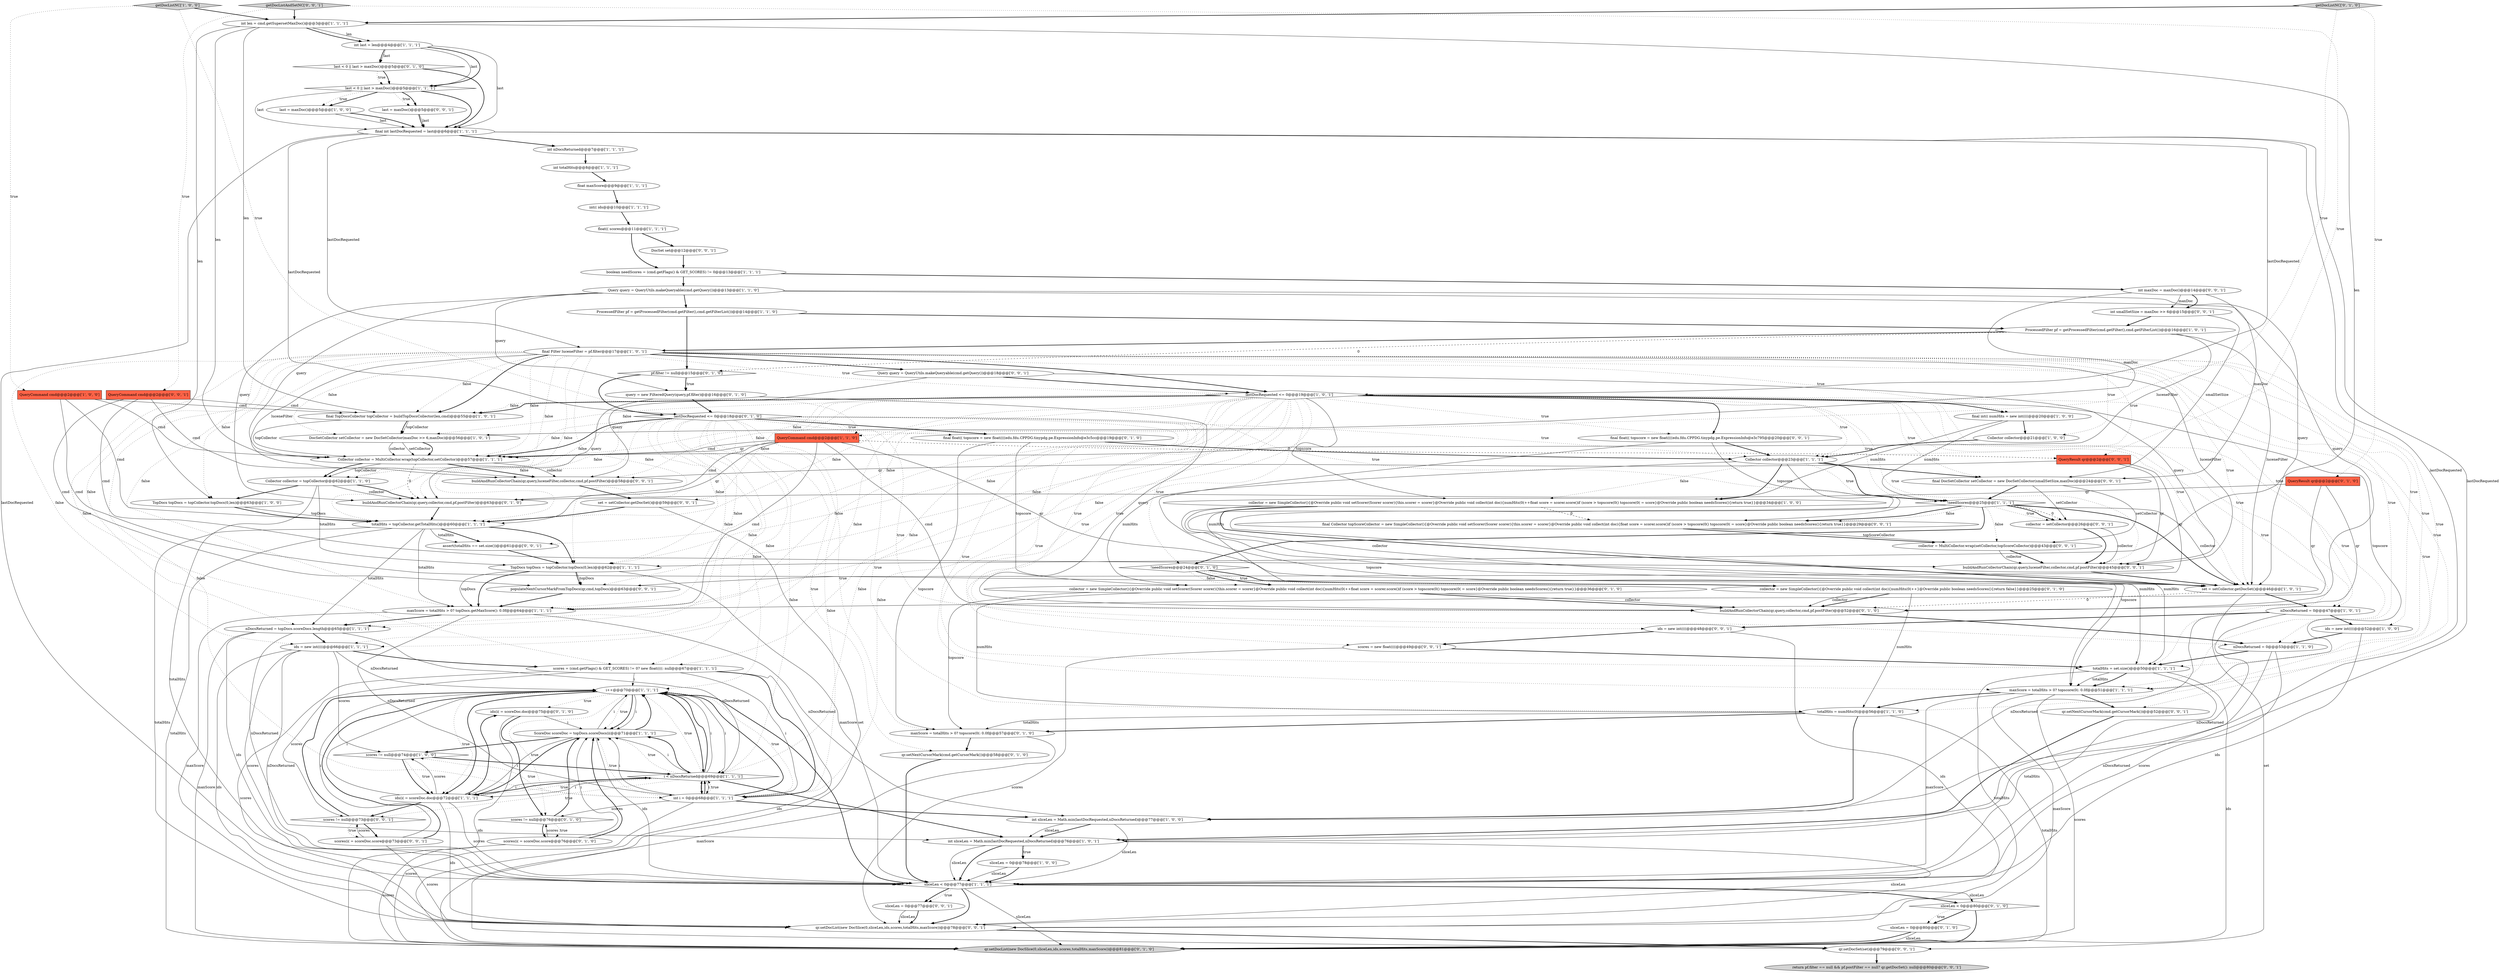 digraph {
34 [style = filled, label = "nDocsReturned = 0@@@47@@@['1', '0', '1']", fillcolor = white, shape = ellipse image = "AAA0AAABBB1BBB"];
41 [style = filled, label = "ids = new int((((@@@66@@@['1', '1', '1']", fillcolor = white, shape = ellipse image = "AAA0AAABBB1BBB"];
52 [style = filled, label = "query = new FilteredQuery(query,pf.filter)@@@16@@@['0', '1', '0']", fillcolor = white, shape = ellipse image = "AAA1AAABBB2BBB"];
36 [style = filled, label = "Query query = QueryUtils.makeQueryable(cmd.getQuery())@@@13@@@['1', '1', '0']", fillcolor = white, shape = ellipse image = "AAA0AAABBB1BBB"];
72 [style = filled, label = "collector = setCollector@@@26@@@['0', '0', '1']", fillcolor = white, shape = ellipse image = "AAA0AAABBB3BBB"];
3 [style = filled, label = "ProcessedFilter pf = getProcessedFilter(cmd.getFilter(),cmd.getFilterList())@@@16@@@['1', '0', '1']", fillcolor = white, shape = ellipse image = "AAA0AAABBB1BBB"];
33 [style = filled, label = "nDocsReturned = 0@@@53@@@['1', '1', '0']", fillcolor = white, shape = ellipse image = "AAA0AAABBB1BBB"];
67 [style = filled, label = "ids(i( = scoreDoc.doc@@@75@@@['0', '1', '0']", fillcolor = white, shape = ellipse image = "AAA0AAABBB2BBB"];
68 [style = filled, label = "QueryResult qr@@@2@@@['0', '1', '0']", fillcolor = tomato, shape = box image = "AAA0AAABBB2BBB"];
21 [style = filled, label = "scores = (cmd.getFlags() & GET_SCORES) != 0? new float((((: null@@@67@@@['1', '1', '1']", fillcolor = white, shape = ellipse image = "AAA0AAABBB1BBB"];
32 [style = filled, label = "Collector collector = MultiCollector.wrap(topCollector,setCollector)@@@57@@@['1', '1', '1']", fillcolor = white, shape = ellipse image = "AAA0AAABBB1BBB"];
89 [style = filled, label = "set = setCollector.getDocSet()@@@59@@@['0', '0', '1']", fillcolor = white, shape = ellipse image = "AAA0AAABBB3BBB"];
30 [style = filled, label = "sliceLen < 0@@@77@@@['1', '1', '1']", fillcolor = white, shape = diamond image = "AAA0AAABBB1BBB"];
15 [style = filled, label = "i++@@@70@@@['1', '1', '1']", fillcolor = white, shape = ellipse image = "AAA0AAABBB1BBB"];
79 [style = filled, label = "final float(( topscore = new float((((edu.fdu.CPPDG.tinypdg.pe.ExpressionInfo@e3c795@@@20@@@['0', '0', '1']", fillcolor = white, shape = ellipse image = "AAA0AAABBB3BBB"];
84 [style = filled, label = "qr.setDocList(new DocSlice(0,sliceLen,ids,scores,totalHits,maxScore))@@@78@@@['0', '0', '1']", fillcolor = white, shape = ellipse image = "AAA0AAABBB3BBB"];
93 [style = filled, label = "populateNextCursorMarkFromTopDocs(qr,cmd,topDocs)@@@63@@@['0', '0', '1']", fillcolor = white, shape = ellipse image = "AAA0AAABBB3BBB"];
6 [style = filled, label = "int last = len@@@4@@@['1', '1', '1']", fillcolor = white, shape = ellipse image = "AAA0AAABBB1BBB"];
90 [style = filled, label = "collector = MultiCollector.wrap(setCollector,topScoreCollector)@@@43@@@['0', '0', '1']", fillcolor = white, shape = ellipse image = "AAA0AAABBB3BBB"];
75 [style = filled, label = "scores(i( = scoreDoc.score@@@73@@@['0', '0', '1']", fillcolor = white, shape = ellipse image = "AAA0AAABBB3BBB"];
63 [style = filled, label = "sliceLen < 0@@@80@@@['0', '1', '0']", fillcolor = white, shape = diamond image = "AAA0AAABBB2BBB"];
65 [style = filled, label = "last < 0 || last > maxDoc()@@@5@@@['0', '1', '0']", fillcolor = white, shape = diamond image = "AAA0AAABBB2BBB"];
22 [style = filled, label = "totalHits = set.size()@@@50@@@['1', '1', '1']", fillcolor = white, shape = ellipse image = "AAA0AAABBB1BBB"];
57 [style = filled, label = "qr.setNextCursorMark(cmd.getCursorMark())@@@58@@@['0', '1', '0']", fillcolor = white, shape = ellipse image = "AAA0AAABBB2BBB"];
20 [style = filled, label = "float maxScore@@@9@@@['1', '1', '1']", fillcolor = white, shape = ellipse image = "AAA0AAABBB1BBB"];
56 [style = filled, label = "scores(i( = scoreDoc.score@@@76@@@['0', '1', '0']", fillcolor = white, shape = ellipse image = "AAA0AAABBB2BBB"];
83 [style = filled, label = "scores = new float((((@@@49@@@['0', '0', '1']", fillcolor = white, shape = ellipse image = "AAA0AAABBB3BBB"];
0 [style = filled, label = "int len = cmd.getSupersetMaxDoc()@@@3@@@['1', '1', '1']", fillcolor = white, shape = ellipse image = "AAA0AAABBB1BBB"];
53 [style = filled, label = "collector = new SimpleCollector(){@Override public void setScorer(Scorer scorer){this.scorer = scorer}@Override public void collect(int doc){numHits(0(++float score = scorer.score()if (score > topscore(0() topscore(0( = score}@Override public boolean needsScores(){return true}}@@@36@@@['0', '1', '0']", fillcolor = white, shape = ellipse image = "AAA0AAABBB2BBB"];
76 [style = filled, label = "QueryCommand cmd@@@2@@@['0', '0', '1']", fillcolor = tomato, shape = box image = "AAA0AAABBB3BBB"];
27 [style = filled, label = "QueryCommand cmd@@@2@@@['1', '1', '0']", fillcolor = tomato, shape = box image = "AAA0AAABBB1BBB"];
11 [style = filled, label = "int totalHits@@@8@@@['1', '1', '1']", fillcolor = white, shape = ellipse image = "AAA0AAABBB1BBB"];
69 [style = filled, label = "pf.filter != null@@@15@@@['0', '1', '0']", fillcolor = white, shape = diamond image = "AAA1AAABBB2BBB"];
82 [style = filled, label = "getDocListAndSetNC['0', '0', '1']", fillcolor = lightgray, shape = diamond image = "AAA0AAABBB3BBB"];
16 [style = filled, label = "TopDocs topDocs = topCollector.topDocs(0,len)@@@62@@@['1', '1', '1']", fillcolor = white, shape = ellipse image = "AAA0AAABBB1BBB"];
98 [style = filled, label = "scores != null@@@73@@@['0', '0', '1']", fillcolor = white, shape = diamond image = "AAA0AAABBB3BBB"];
80 [style = filled, label = "qr.setDocSet(set)@@@79@@@['0', '0', '1']", fillcolor = white, shape = ellipse image = "AAA0AAABBB3BBB"];
40 [style = filled, label = "Collector collector@@@21@@@['1', '0', '0']", fillcolor = white, shape = ellipse image = "AAA0AAABBB1BBB"];
55 [style = filled, label = "maxScore = totalHits > 0? topscore(0(: 0.0f@@@57@@@['0', '1', '0']", fillcolor = white, shape = ellipse image = "AAA0AAABBB2BBB"];
77 [style = filled, label = "buildAndRunCollectorChain(qr,query,luceneFilter,collector,cmd,pf.postFilter)@@@58@@@['0', '0', '1']", fillcolor = white, shape = ellipse image = "AAA0AAABBB3BBB"];
35 [style = filled, label = "i < nDocsReturned@@@69@@@['1', '1', '1']", fillcolor = white, shape = diamond image = "AAA0AAABBB1BBB"];
86 [style = filled, label = "sliceLen = 0@@@77@@@['0', '0', '1']", fillcolor = white, shape = ellipse image = "AAA0AAABBB3BBB"];
14 [style = filled, label = "getDocListNC['1', '0', '0']", fillcolor = lightgray, shape = diamond image = "AAA0AAABBB1BBB"];
4 [style = filled, label = "final TopDocsCollector topCollector = buildTopDocsCollector(len,cmd)@@@55@@@['1', '0', '1']", fillcolor = white, shape = ellipse image = "AAA0AAABBB1BBB"];
66 [style = filled, label = "qr.setDocList(new DocSlice(0,sliceLen,ids,scores,totalHits,maxScore))@@@81@@@['0', '1', '0']", fillcolor = lightgray, shape = ellipse image = "AAA0AAABBB2BBB"];
85 [style = filled, label = "int smallSetSize = maxDoc >> 6@@@15@@@['0', '0', '1']", fillcolor = white, shape = ellipse image = "AAA0AAABBB3BBB"];
29 [style = filled, label = "int sliceLen = Math.min(lastDocRequested,nDocsReturned)@@@76@@@['1', '0', '1']", fillcolor = white, shape = ellipse image = "AAA0AAABBB1BBB"];
38 [style = filled, label = "nDocsReturned = topDocs.scoreDocs.length@@@65@@@['1', '1', '1']", fillcolor = white, shape = ellipse image = "AAA0AAABBB1BBB"];
78 [style = filled, label = "assert(totalHits == set.size())@@@61@@@['0', '0', '1']", fillcolor = white, shape = ellipse image = "AAA0AAABBB3BBB"];
25 [style = filled, label = "int sliceLen = Math.min(lastDocRequested,nDocsReturned)@@@77@@@['1', '0', '0']", fillcolor = white, shape = ellipse image = "AAA0AAABBB1BBB"];
49 [style = filled, label = "final int lastDocRequested = last@@@6@@@['1', '1', '1']", fillcolor = white, shape = ellipse image = "AAA0AAABBB1BBB"];
96 [style = filled, label = "Query query = QueryUtils.makeQueryable(cmd.getQuery())@@@18@@@['0', '0', '1']", fillcolor = white, shape = ellipse image = "AAA0AAABBB3BBB"];
44 [style = filled, label = "ids(i( = scoreDoc.doc@@@72@@@['1', '1', '1']", fillcolor = white, shape = ellipse image = "AAA0AAABBB1BBB"];
91 [style = filled, label = "ids = new int((((@@@48@@@['0', '0', '1']", fillcolor = white, shape = ellipse image = "AAA0AAABBB3BBB"];
62 [style = filled, label = "final float(( topscore = new float((((edu.fdu.CPPDG.tinypdg.pe.ExpressionInfo@e3c5cc@@@19@@@['0', '1', '0']", fillcolor = white, shape = ellipse image = "AAA0AAABBB2BBB"];
39 [style = filled, label = "final int(( numHits = new int((((@@@20@@@['1', '0', '0']", fillcolor = white, shape = ellipse image = "AAA0AAABBB1BBB"];
17 [style = filled, label = "collector = new SimpleCollector(){@Override public void setScorer(Scorer scorer){this.scorer = scorer}@Override public void collect(int doc){numHits(0(++float score = scorer.score()if (score > topscore(0() topscore(0( = score}@Override public boolean needsScores(){return true}}@@@34@@@['1', '0', '0']", fillcolor = white, shape = ellipse image = "AAA0AAABBB1BBB"];
64 [style = filled, label = "collector = new SimpleCollector(){@Override public void collect(int doc){numHits(0(++}@Override public boolean needsScores(){return false}}@@@25@@@['0', '1', '0']", fillcolor = white, shape = ellipse image = "AAA0AAABBB2BBB"];
1 [style = filled, label = "last = maxDoc()@@@5@@@['1', '0', '0']", fillcolor = white, shape = ellipse image = "AAA0AAABBB1BBB"];
42 [style = filled, label = "DocSetCollector setCollector = new DocSetCollector(maxDoc >> 6,maxDoc)@@@56@@@['1', '0', '1']", fillcolor = white, shape = ellipse image = "AAA0AAABBB1BBB"];
47 [style = filled, label = "ScoreDoc scoreDoc = topDocs.scoreDocs(i(@@@71@@@['1', '1', '1']", fillcolor = white, shape = ellipse image = "AAA0AAABBB1BBB"];
95 [style = filled, label = "int maxDoc = maxDoc()@@@14@@@['0', '0', '1']", fillcolor = white, shape = ellipse image = "AAA0AAABBB3BBB"];
46 [style = filled, label = "totalHits = numHits(0(@@@56@@@['1', '1', '0']", fillcolor = white, shape = ellipse image = "AAA0AAABBB1BBB"];
88 [style = filled, label = "buildAndRunCollectorChain(qr,query,luceneFilter,collector,cmd,pf.postFilter)@@@45@@@['0', '0', '1']", fillcolor = white, shape = ellipse image = "AAA0AAABBB3BBB"];
94 [style = filled, label = "qr.setNextCursorMark(cmd.getCursorMark())@@@52@@@['0', '0', '1']", fillcolor = white, shape = ellipse image = "AAA0AAABBB3BBB"];
45 [style = filled, label = "lastDocRequested <= 0@@@19@@@['1', '0', '1']", fillcolor = white, shape = diamond image = "AAA0AAABBB1BBB"];
23 [style = filled, label = "scores != null@@@74@@@['1', '0', '0']", fillcolor = white, shape = diamond image = "AAA0AAABBB1BBB"];
28 [style = filled, label = "int nDocsReturned@@@7@@@['1', '1', '1']", fillcolor = white, shape = ellipse image = "AAA0AAABBB1BBB"];
97 [style = filled, label = "QueryResult qr@@@2@@@['0', '0', '1']", fillcolor = tomato, shape = box image = "AAA0AAABBB3BBB"];
12 [style = filled, label = "int(( ids@@@10@@@['1', '1', '1']", fillcolor = white, shape = ellipse image = "AAA0AAABBB1BBB"];
60 [style = filled, label = "scores != null@@@76@@@['0', '1', '0']", fillcolor = white, shape = diamond image = "AAA0AAABBB2BBB"];
61 [style = filled, label = "getDocListNC['0', '1', '0']", fillcolor = lightgray, shape = diamond image = "AAA0AAABBB2BBB"];
81 [style = filled, label = "DocSet set@@@12@@@['0', '0', '1']", fillcolor = white, shape = ellipse image = "AAA0AAABBB3BBB"];
70 [style = filled, label = "!needScores@@@24@@@['0', '1', '0']", fillcolor = white, shape = diamond image = "AAA0AAABBB2BBB"];
24 [style = filled, label = "last < 0 || last > maxDoc()@@@5@@@['1', '1', '1']", fillcolor = white, shape = diamond image = "AAA0AAABBB1BBB"];
13 [style = filled, label = "ProcessedFilter pf = getProcessedFilter(cmd.getFilter(),cmd.getFilterList())@@@14@@@['1', '1', '0']", fillcolor = white, shape = ellipse image = "AAA0AAABBB1BBB"];
73 [style = filled, label = "return pf.filter == null && pf.postFilter == null? qr.getDocSet(): null@@@80@@@['0', '0', '1']", fillcolor = lightgray, shape = ellipse image = "AAA0AAABBB3BBB"];
8 [style = filled, label = "QueryCommand cmd@@@2@@@['1', '0', '0']", fillcolor = tomato, shape = box image = "AAA0AAABBB1BBB"];
7 [style = filled, label = "maxScore = totalHits > 0? topDocs.getMaxScore(): 0.0f@@@64@@@['1', '1', '1']", fillcolor = white, shape = ellipse image = "AAA0AAABBB1BBB"];
87 [style = filled, label = "final Collector topScoreCollector = new SimpleCollector(){@Override public void setScorer(Scorer scorer){this.scorer = scorer}@Override public void collect(int doc){float score = scorer.score()if (score > topscore(0() topscore(0( = score}@Override public boolean needsScores(){return true}}@@@29@@@['0', '0', '1']", fillcolor = white, shape = ellipse image = "AAA0AAABBB3BBB"];
26 [style = filled, label = "final Filter luceneFilter = pf.filter@@@17@@@['1', '0', '1']", fillcolor = white, shape = ellipse image = "AAA0AAABBB1BBB"];
2 [style = filled, label = "ids = new int((((@@@52@@@['1', '0', '0']", fillcolor = white, shape = ellipse image = "AAA0AAABBB1BBB"];
48 [style = filled, label = "totalHits = topCollector.getTotalHits()@@@60@@@['1', '1', '1']", fillcolor = white, shape = ellipse image = "AAA0AAABBB1BBB"];
50 [style = filled, label = "maxScore = totalHits > 0? topscore(0(: 0.0f@@@51@@@['1', '1', '1']", fillcolor = white, shape = ellipse image = "AAA0AAABBB1BBB"];
58 [style = filled, label = "sliceLen = 0@@@80@@@['0', '1', '0']", fillcolor = white, shape = ellipse image = "AAA0AAABBB2BBB"];
9 [style = filled, label = "int i = 0@@@68@@@['1', '1', '1']", fillcolor = white, shape = ellipse image = "AAA0AAABBB1BBB"];
37 [style = filled, label = "Collector collector@@@23@@@['1', '1', '1']", fillcolor = white, shape = ellipse image = "AAA0AAABBB1BBB"];
19 [style = filled, label = "sliceLen = 0@@@78@@@['1', '0', '0']", fillcolor = white, shape = ellipse image = "AAA0AAABBB1BBB"];
51 [style = filled, label = "float(( scores@@@11@@@['1', '1', '1']", fillcolor = white, shape = ellipse image = "AAA0AAABBB1BBB"];
18 [style = filled, label = "Collector collector = topCollector@@@62@@@['1', '1', '0']", fillcolor = white, shape = ellipse image = "AAA0AAABBB1BBB"];
43 [style = filled, label = "boolean needScores = (cmd.getFlags() & GET_SCORES) != 0@@@13@@@['1', '1', '1']", fillcolor = white, shape = ellipse image = "AAA0AAABBB1BBB"];
59 [style = filled, label = "lastDocRequested <= 0@@@18@@@['0', '1', '0']", fillcolor = white, shape = diamond image = "AAA0AAABBB2BBB"];
71 [style = filled, label = "buildAndRunCollectorChain(qr,query,collector,cmd,pf.postFilter)@@@52@@@['0', '1', '0']", fillcolor = white, shape = ellipse image = "AAA1AAABBB2BBB"];
54 [style = filled, label = "buildAndRunCollectorChain(qr,query,collector,cmd,pf.postFilter)@@@63@@@['0', '1', '0']", fillcolor = white, shape = ellipse image = "AAA1AAABBB2BBB"];
31 [style = filled, label = "set = setCollector.getDocSet()@@@46@@@['1', '0', '1']", fillcolor = white, shape = ellipse image = "AAA0AAABBB1BBB"];
10 [style = filled, label = "TopDocs topDocs = topCollector.topDocs(0,len)@@@63@@@['1', '0', '0']", fillcolor = white, shape = ellipse image = "AAA0AAABBB1BBB"];
5 [style = filled, label = "!needScores@@@25@@@['1', '1', '1']", fillcolor = white, shape = diamond image = "AAA0AAABBB1BBB"];
92 [style = filled, label = "final DocSetCollector setCollector = new DocSetCollector(smallSetSize,maxDoc)@@@24@@@['0', '0', '1']", fillcolor = white, shape = ellipse image = "AAA0AAABBB3BBB"];
74 [style = filled, label = "last = maxDoc()@@@5@@@['0', '0', '1']", fillcolor = white, shape = ellipse image = "AAA0AAABBB3BBB"];
27->32 [style = solid, label="qr"];
29->19 [style = bold, label=""];
26->10 [style = dotted, label="false"];
48->7 [style = solid, label="totalHits"];
23->44 [style = dotted, label="true"];
74->49 [style = bold, label=""];
15->60 [style = dotted, label="true"];
0->6 [style = solid, label="len"];
32->77 [style = solid, label="collector"];
5->70 [style = bold, label=""];
26->39 [style = dotted, label="true"];
5->90 [style = dotted, label="false"];
76->93 [style = solid, label="cmd"];
50->30 [style = solid, label="maxScore"];
59->48 [style = dotted, label="false"];
31->80 [style = solid, label="set"];
65->24 [style = bold, label=""];
59->70 [style = dotted, label="true"];
24->74 [style = dotted, label="true"];
11->20 [style = bold, label=""];
88->31 [style = bold, label=""];
89->80 [style = solid, label="set"];
59->32 [style = dotted, label="false"];
26->34 [style = dotted, label="true"];
75->15 [style = bold, label=""];
15->47 [style = dotted, label="true"];
97->77 [style = solid, label="qr"];
7->25 [style = solid, label="nDocsReturned"];
5->87 [style = dotted, label="false"];
56->47 [style = solid, label="i"];
85->3 [style = bold, label=""];
63->66 [style = bold, label=""];
38->30 [style = solid, label="ids"];
5->72 [style = dashed, label="0"];
59->38 [style = dotted, label="false"];
26->45 [style = bold, label=""];
35->15 [style = bold, label=""];
45->42 [style = dotted, label="false"];
26->21 [style = dotted, label="false"];
35->9 [style = bold, label=""];
76->77 [style = solid, label="cmd"];
18->54 [style = solid, label="collector"];
20->12 [style = bold, label=""];
30->86 [style = bold, label=""];
59->33 [style = dotted, label="true"];
72->88 [style = solid, label="collector"];
82->76 [style = dotted, label="true"];
35->44 [style = dotted, label="true"];
24->74 [style = bold, label=""];
26->46 [style = dotted, label="true"];
38->35 [style = solid, label="nDocsReturned"];
69->52 [style = bold, label=""];
26->42 [style = dotted, label="false"];
3->32 [style = solid, label="luceneFilter"];
45->4 [style = dotted, label="false"];
36->31 [style = solid, label="query"];
3->31 [style = solid, label="luceneFilter"];
48->16 [style = bold, label=""];
15->35 [style = bold, label=""];
59->50 [style = dotted, label="true"];
56->47 [style = bold, label=""];
18->54 [style = bold, label=""];
51->81 [style = bold, label=""];
96->77 [style = solid, label="query"];
25->29 [style = bold, label=""];
49->30 [style = solid, label="lastDocRequested"];
79->37 [style = bold, label=""];
25->29 [style = solid, label="sliceLen"];
44->98 [style = bold, label=""];
46->55 [style = solid, label="totalHits"];
30->63 [style = solid, label="sliceLen"];
14->8 [style = dotted, label="true"];
45->35 [style = dotted, label="false"];
41->84 [style = solid, label="ids"];
45->77 [style = dotted, label="false"];
44->35 [style = bold, label=""];
32->18 [style = bold, label=""];
13->69 [style = bold, label=""];
47->30 [style = solid, label="ids"];
59->41 [style = dotted, label="false"];
76->88 [style = solid, label="cmd"];
18->10 [style = bold, label=""];
95->92 [style = solid, label="maxDoc"];
45->91 [style = dotted, label="true"];
45->7 [style = dotted, label="false"];
6->49 [style = solid, label="last"];
35->29 [style = bold, label=""];
2->30 [style = solid, label="ids"];
6->65 [style = bold, label=""];
9->15 [style = dotted, label="true"];
59->32 [style = bold, label=""];
59->5 [style = dotted, label="true"];
34->29 [style = solid, label="nDocsReturned"];
17->31 [style = bold, label=""];
26->50 [style = dotted, label="true"];
85->92 [style = solid, label="smallSetSize"];
45->16 [style = dotted, label="false"];
35->9 [style = solid, label="i"];
96->88 [style = solid, label="query"];
49->25 [style = solid, label="lastDocRequested"];
4->42 [style = bold, label=""];
53->55 [style = solid, label="topscore"];
59->71 [style = dotted, label="true"];
44->35 [style = solid, label="i"];
50->46 [style = bold, label=""];
27->32 [style = solid, label="cmd"];
94->29 [style = bold, label=""];
51->43 [style = bold, label=""];
75->98 [style = solid, label="scores"];
27->7 [style = solid, label="cmd"];
17->31 [style = solid, label="collector"];
17->87 [style = dashed, label="0"];
44->23 [style = solid, label="scores"];
93->7 [style = bold, label=""];
36->52 [style = solid, label="query"];
41->21 [style = bold, label=""];
44->84 [style = solid, label="ids"];
22->50 [style = bold, label=""];
16->93 [style = bold, label=""];
49->28 [style = bold, label=""];
74->49 [style = solid, label="last"];
28->11 [style = bold, label=""];
45->50 [style = solid, label="topscore"];
48->78 [style = bold, label=""];
92->72 [style = solid, label="setCollector"];
15->44 [style = dotted, label="true"];
31->34 [style = bold, label=""];
52->59 [style = bold, label=""];
3->69 [style = dashed, label="0"];
59->7 [style = dotted, label="false"];
46->25 [style = bold, label=""];
26->41 [style = dotted, label="false"];
76->4 [style = solid, label="cmd"];
92->90 [style = solid, label="setCollector"];
45->48 [style = dotted, label="false"];
26->4 [style = bold, label=""];
9->35 [style = dotted, label="true"];
69->59 [style = bold, label=""];
26->40 [style = dotted, label="true"];
49->29 [style = solid, label="lastDocRequested"];
37->5 [style = bold, label=""];
35->47 [style = bold, label=""];
26->22 [style = dotted, label="true"];
61->27 [style = dotted, label="true"];
58->66 [style = solid, label="sliceLen"];
43->95 [style = bold, label=""];
9->23 [style = dotted, label="true"];
16->30 [style = solid, label="maxScore"];
34->91 [style = bold, label=""];
91->83 [style = bold, label=""];
33->30 [style = solid, label="scores"];
45->38 [style = dotted, label="false"];
45->92 [style = dotted, label="true"];
59->54 [style = dotted, label="false"];
39->5 [style = solid, label="numHits"];
26->2 [style = dotted, label="true"];
53->71 [style = bold, label=""];
26->7 [style = dotted, label="false"];
26->18 [style = dotted, label="false"];
9->35 [style = solid, label="i"];
26->33 [style = dotted, label="true"];
15->67 [style = dotted, label="true"];
8->4 [style = solid, label="cmd"];
29->30 [style = solid, label="sliceLen"];
26->37 [style = dotted, label="true"];
13->3 [style = bold, label=""];
83->22 [style = bold, label=""];
21->9 [style = bold, label=""];
35->47 [style = dotted, label="true"];
98->75 [style = dotted, label="true"];
63->58 [style = bold, label=""];
48->84 [style = solid, label="totalHits"];
1->49 [style = solid, label="last"];
96->45 [style = bold, label=""];
58->66 [style = bold, label=""];
19->30 [style = bold, label=""];
7->9 [style = solid, label="nDocsReturned"];
0->10 [style = solid, label="len"];
67->60 [style = bold, label=""];
0->16 [style = solid, label="len"];
15->35 [style = solid, label="i"];
32->77 [style = bold, label=""];
5->72 [style = dotted, label="true"];
90->88 [style = bold, label=""];
47->15 [style = bold, label=""];
45->31 [style = dotted, label="true"];
46->66 [style = solid, label="totalHits"];
45->41 [style = dotted, label="false"];
68->7 [style = solid, label="qr"];
52->71 [style = solid, label="query"];
67->47 [style = solid, label="i"];
36->13 [style = bold, label=""];
6->24 [style = solid, label="last"];
40->37 [style = bold, label=""];
21->15 [style = solid, label="i"];
9->60 [style = solid, label="scores"];
92->5 [style = bold, label=""];
87->90 [style = bold, label=""];
39->17 [style = solid, label="numHits"];
26->31 [style = dotted, label="true"];
27->31 [style = solid, label="qr"];
75->84 [style = solid, label="scores"];
38->66 [style = solid, label="maxScore"];
5->87 [style = bold, label=""];
35->15 [style = solid, label="i"];
42->32 [style = bold, label=""];
59->22 [style = dotted, label="true"];
26->96 [style = bold, label=""];
48->66 [style = solid, label="totalHits"];
30->63 [style = bold, label=""];
59->37 [style = dotted, label="true"];
38->41 [style = bold, label=""];
69->52 [style = dotted, label="true"];
45->21 [style = dotted, label="false"];
14->0 [style = bold, label=""];
82->0 [style = bold, label=""];
45->94 [style = dotted, label="true"];
53->71 [style = solid, label="collector"];
37->17 [style = bold, label=""];
63->58 [style = dotted, label="true"];
45->5 [style = dotted, label="true"];
5->31 [style = solid, label="collector"];
45->17 [style = solid, label="topscore"];
29->19 [style = dotted, label="true"];
30->84 [style = bold, label=""];
59->62 [style = bold, label=""];
95->85 [style = bold, label=""];
5->72 [style = bold, label=""];
45->50 [style = dotted, label="true"];
59->46 [style = dotted, label="true"];
45->78 [style = dotted, label="false"];
68->54 [style = solid, label="qr"];
26->32 [style = dotted, label="false"];
45->37 [style = dotted, label="true"];
59->62 [style = dotted, label="true"];
8->32 [style = solid, label="cmd"];
35->98 [style = dotted, label="true"];
1->49 [style = bold, label=""];
84->80 [style = bold, label=""];
25->30 [style = solid, label="sliceLen"];
70->64 [style = bold, label=""];
37->17 [style = dotted, label="false"];
8->31 [style = solid, label="cmd"];
21->84 [style = solid, label="scores"];
15->47 [style = bold, label=""];
45->32 [style = dotted, label="false"];
26->45 [style = dotted, label="true"];
61->0 [style = bold, label=""];
5->31 [style = bold, label=""];
59->57 [style = dotted, label="true"];
5->22 [style = solid, label="numHits"];
31->71 [style = dashed, label="0"];
16->7 [style = solid, label="topDocs"];
45->79 [style = bold, label=""];
80->73 [style = bold, label=""];
64->71 [style = bold, label=""];
45->4 [style = bold, label=""];
45->93 [style = dotted, label="false"];
56->66 [style = solid, label="scores"];
42->32 [style = solid, label="setCollector"];
19->30 [style = solid, label="sliceLen"];
29->84 [style = solid, label="sliceLen"];
48->38 [style = solid, label="totalHits"];
45->79 [style = dotted, label="true"];
70->53 [style = bold, label=""];
62->55 [style = solid, label="topscore"];
24->49 [style = bold, label=""];
9->15 [style = bold, label=""];
60->56 [style = bold, label=""];
32->18 [style = solid, label="topCollector"];
27->54 [style = solid, label="cmd"];
15->44 [style = bold, label=""];
81->43 [style = bold, label=""];
45->88 [style = dotted, label="true"];
10->48 [style = solid, label="topDocs"];
12->51 [style = bold, label=""];
87->90 [style = solid, label="topScoreCollector"];
0->4 [style = solid, label="len"];
49->26 [style = solid, label="lastDocRequested"];
8->48 [style = solid, label="cmd"];
27->48 [style = solid, label="qr"];
30->86 [style = dotted, label="true"];
43->36 [style = bold, label=""];
49->59 [style = solid, label="lastDocRequested"];
47->35 [style = solid, label="i"];
26->77 [style = solid, label="luceneFilter"];
26->4 [style = dotted, label="false"];
23->44 [style = bold, label=""];
98->75 [style = bold, label=""];
44->67 [style = bold, label=""];
47->44 [style = bold, label=""];
30->66 [style = solid, label="sliceLen"];
50->66 [style = solid, label="scores"];
45->89 [style = dotted, label="false"];
27->97 [style = dashed, label="0"];
7->38 [style = bold, label=""];
50->84 [style = solid, label="maxScore"];
41->30 [style = solid, label="nDocsReturned"];
3->26 [style = bold, label=""];
45->22 [style = dotted, label="true"];
59->15 [style = dotted, label="false"];
6->65 [style = solid, label="last"];
14->27 [style = dotted, label="true"];
45->34 [style = dotted, label="true"];
21->66 [style = solid, label="ids"];
55->57 [style = bold, label=""];
22->84 [style = solid, label="totalHits"];
54->48 [style = bold, label=""];
65->49 [style = bold, label=""];
41->30 [style = solid, label="scores"];
36->71 [style = solid, label="query"];
72->88 [style = bold, label=""];
37->64 [style = solid, label="numHits"];
86->84 [style = solid, label="sliceLen"];
0->32 [style = solid, label="len"];
60->47 [style = bold, label=""];
42->32 [style = solid, label="collector"];
59->55 [style = dotted, label="true"];
37->92 [style = bold, label=""];
22->66 [style = solid, label="ids"];
95->42 [style = solid, label="maxDoc"];
78->16 [style = bold, label=""];
37->5 [style = dotted, label="true"];
67->66 [style = solid, label="ids"];
71->33 [style = bold, label=""];
89->48 [style = bold, label=""];
62->53 [style = solid, label="topscore"];
34->25 [style = solid, label="nDocsReturned"];
26->38 [style = dotted, label="false"];
48->78 [style = solid, label="totalHits"];
18->16 [style = solid, label="totalHits"];
18->30 [style = solid, label="totalHits"];
2->33 [style = bold, label=""];
64->46 [style = solid, label="numHits"];
47->44 [style = solid, label="i"];
59->35 [style = dotted, label="false"];
16->7 [style = bold, label=""];
34->2 [style = bold, label=""];
27->71 [style = solid, label="cmd"];
83->84 [style = solid, label="scores"];
9->25 [style = bold, label=""];
59->18 [style = dotted, label="false"];
4->32 [style = solid, label="topCollector"];
22->50 [style = solid, label="totalHits"];
41->23 [style = solid, label="scores"];
37->53 [style = solid, label="numHits"];
70->64 [style = dotted, label="true"];
75->15 [style = solid, label="i"];
95->85 [style = solid, label="maxDoc"];
46->55 [style = bold, label=""];
59->9 [style = dotted, label="false"];
41->15 [style = solid, label="nDocsReturned"];
59->21 [style = dotted, label="false"];
53->46 [style = solid, label="numHits"];
38->29 [style = solid, label="nDocsReturned"];
36->32 [style = solid, label="query"];
86->84 [style = bold, label=""];
26->48 [style = dotted, label="false"];
10->48 [style = bold, label=""];
60->56 [style = dotted, label="true"];
47->23 [style = bold, label=""];
64->71 [style = solid, label="collector"];
16->93 [style = solid, label="topDocs"];
90->88 [style = solid, label="collector"];
70->53 [style = dotted, label="false"];
47->15 [style = solid, label="i"];
21->98 [style = solid, label="scores"];
61->68 [style = dotted, label="true"];
79->87 [style = solid, label="topscore"];
35->44 [style = solid, label="i"];
0->6 [style = bold, label=""];
15->30 [style = bold, label=""];
91->84 [style = solid, label="ids"];
9->35 [style = bold, label=""];
6->24 [style = bold, label=""];
52->54 [style = solid, label="query"];
26->88 [style = solid, label="luceneFilter"];
24->1 [style = bold, label=""];
23->35 [style = bold, label=""];
45->83 [style = dotted, label="true"];
68->71 [style = solid, label="qr"];
79->50 [style = solid, label="topscore"];
49->45 [style = solid, label="lastDocRequested"];
57->30 [style = bold, label=""];
15->47 [style = solid, label="i"];
24->1 [style = dotted, label="true"];
44->15 [style = solid, label="i"];
7->84 [style = solid, label="maxScore"];
17->22 [style = solid, label="numHits"];
45->9 [style = dotted, label="false"];
9->47 [style = solid, label="i"];
29->30 [style = bold, label=""];
98->15 [style = bold, label=""];
9->66 [style = solid, label="scores"];
4->42 [style = solid, label="topCollector"];
33->30 [style = solid, label="nDocsReturned"];
32->54 [style = dashed, label="0"];
9->47 [style = dotted, label="true"];
36->54 [style = solid, label="query"];
62->37 [style = bold, label=""];
82->97 [style = dotted, label="true"];
35->15 [style = dotted, label="true"];
50->94 [style = bold, label=""];
21->9 [style = solid, label="i"];
65->24 [style = dotted, label="true"];
59->16 [style = dotted, label="false"];
26->16 [style = dotted, label="false"];
97->88 [style = solid, label="qr"];
33->22 [style = bold, label=""];
26->9 [style = dotted, label="false"];
44->30 [style = solid, label="scores"];
22->30 [style = solid, label="totalHits"];
39->40 [style = bold, label=""];
77->89 [style = bold, label=""];
55->66 [style = solid, label="maxScore"];
45->39 [style = bold, label=""];
56->60 [style = solid, label="scores"];
24->49 [style = solid, label="last"];
97->93 [style = solid, label="qr"];
17->50 [style = solid, label="topscore"];
}
